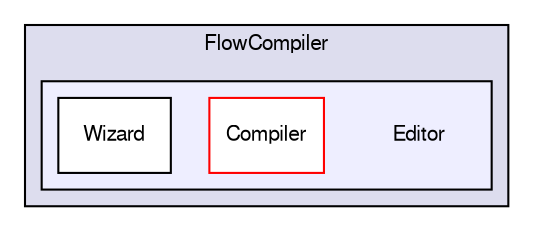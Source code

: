 digraph "Editor" {
  compound=true
  node [ fontsize="10", fontname="FreeSans"];
  edge [ labelfontsize="10", labelfontname="FreeSans"];
  subgraph clusterdir_101f5816ca502e4482798023fac636e8 {
    graph [ bgcolor="#ddddee", pencolor="black", label="FlowCompiler" fontname="FreeSans", fontsize="10", URL="dir_101f5816ca502e4482798023fac636e8.html"]
  subgraph clusterdir_c4c9964ce036dbb8b096ab544bd08443 {
    graph [ bgcolor="#eeeeff", pencolor="black", label="" URL="dir_c4c9964ce036dbb8b096ab544bd08443.html"];
    dir_c4c9964ce036dbb8b096ab544bd08443 [shape=plaintext label="Editor"];
    dir_5913c594f9bf4e7e6278f73bd2961556 [shape=box label="Compiler" color="red" fillcolor="white" style="filled" URL="dir_5913c594f9bf4e7e6278f73bd2961556.html"];
    dir_644bb120fdfb188ec7df421859de034d [shape=box label="Wizard" color="black" fillcolor="white" style="filled" URL="dir_644bb120fdfb188ec7df421859de034d.html"];
  }
  }
}
